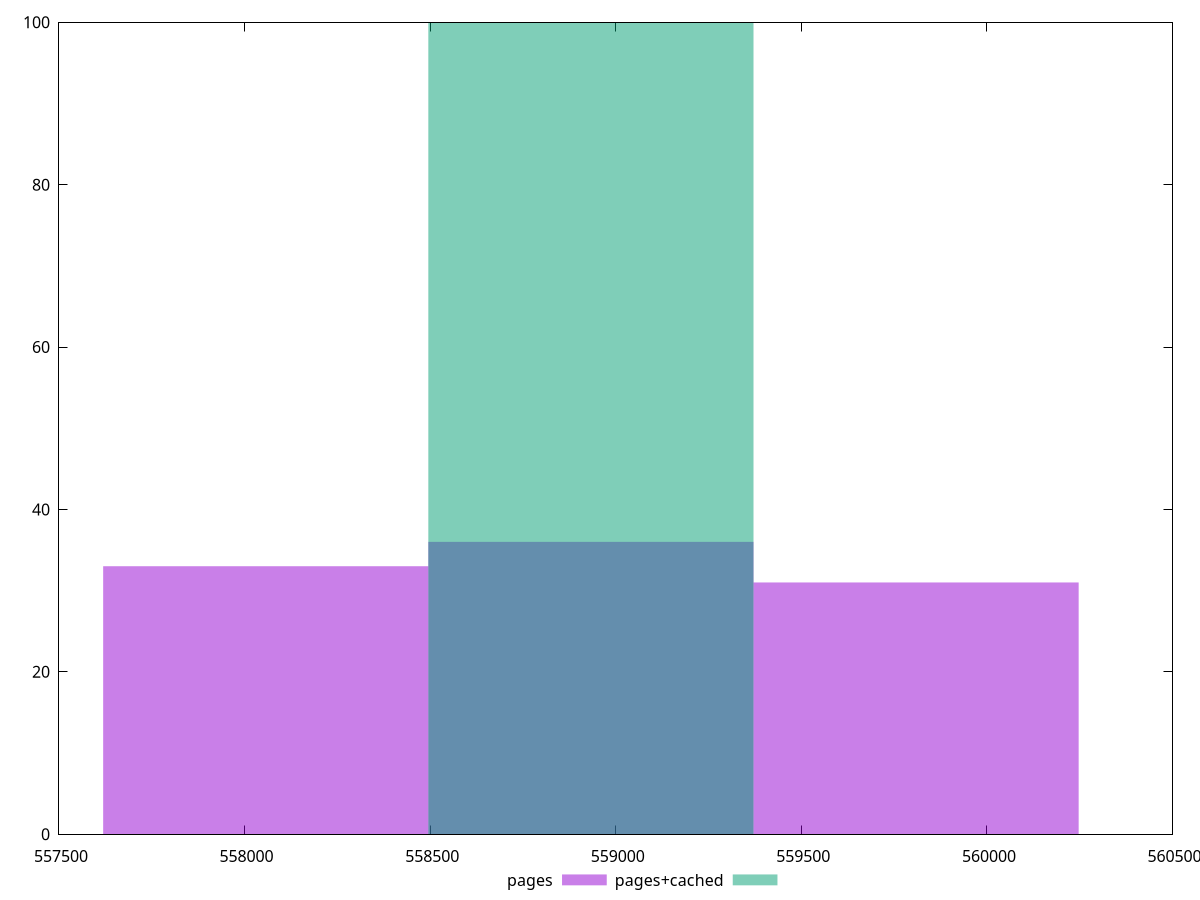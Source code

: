 reset
set terminal svg size 640, 500 enhanced background rgb 'white'
set output "report_00007_2020-12-11T15:55:29.892Z/uses-long-cache-ttl/comparison/histogram/1_vs_2.svg"

$pages <<EOF
558933.0673693751 36
559809.1380078852 31
558056.9967308652 33
EOF

$pagesCached <<EOF
558933.0673693751 100
EOF

set key outside below
set boxwidth 876.0706385099925
set yrange [0:100]
set style fill transparent solid 0.5 noborder

plot \
  $pages title "pages" with boxes, \
  $pagesCached title "pages+cached" with boxes, \


reset